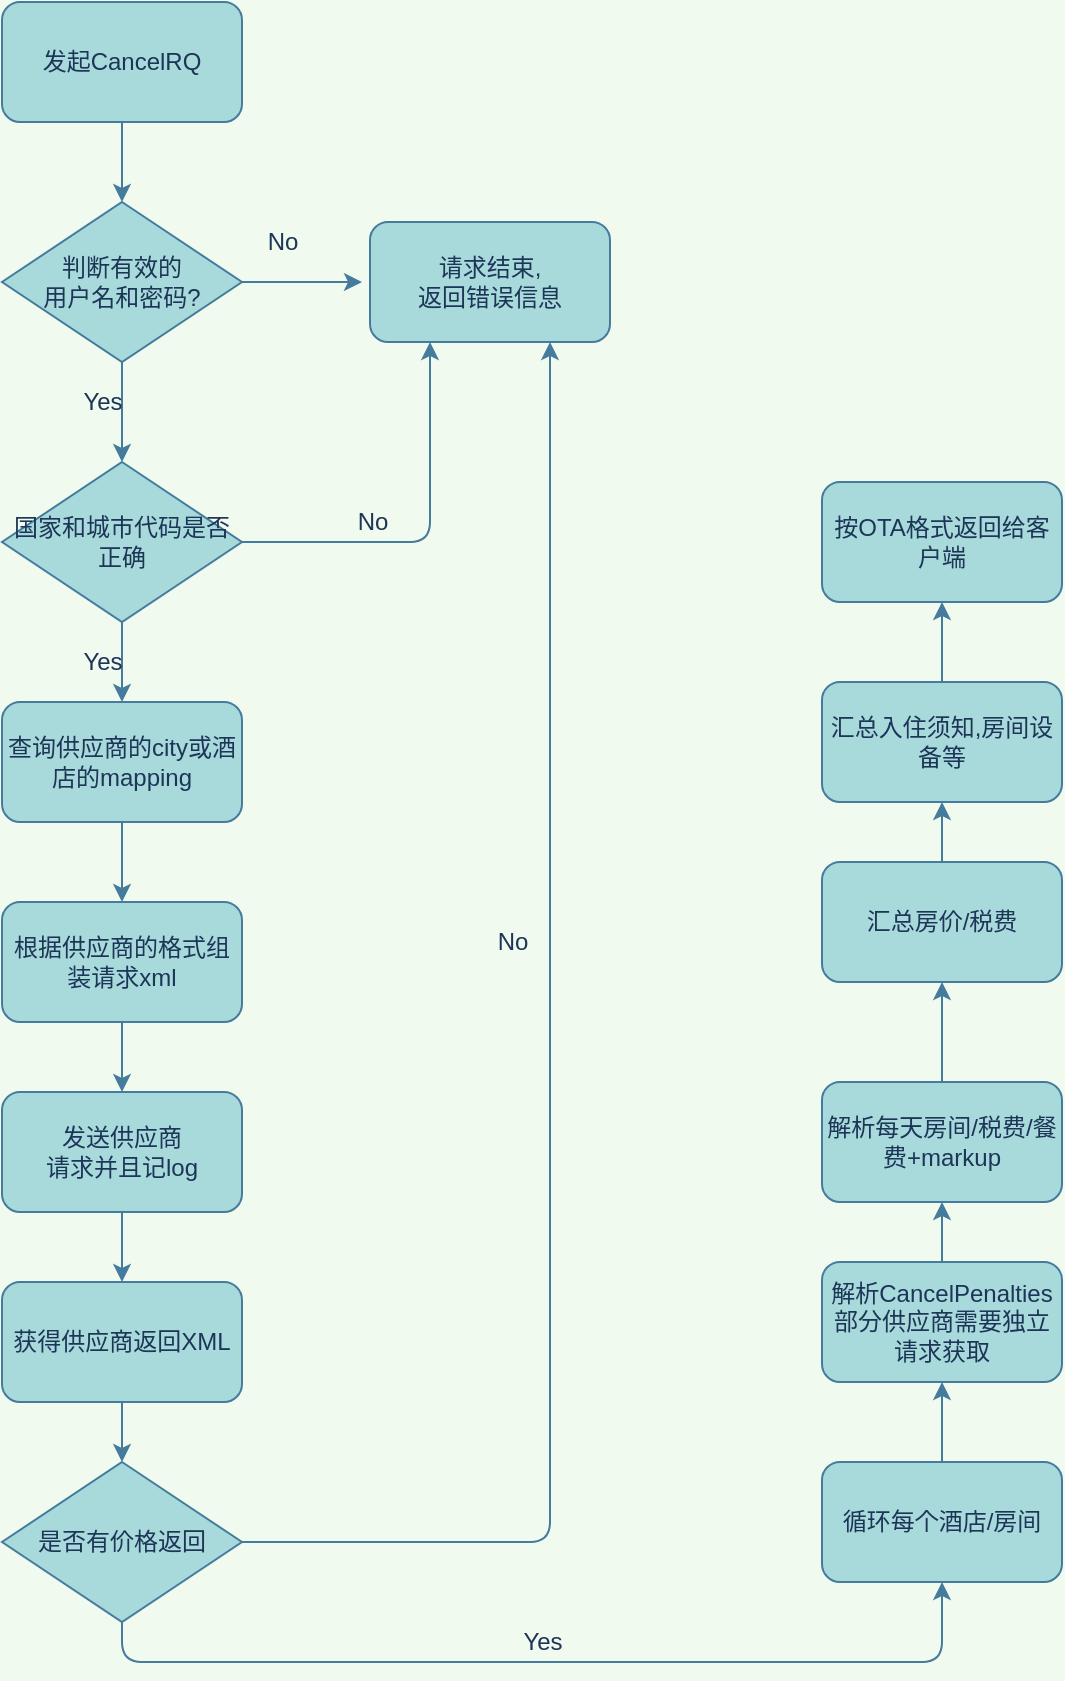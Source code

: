 <mxfile version="14.1.9" type="github">
  <diagram id="cWu59uhgyuvTrXofNNeC" name="Page-1">
    <mxGraphModel dx="920" dy="868" grid="1" gridSize="10" guides="1" tooltips="1" connect="1" arrows="1" fold="1" page="1" pageScale="1" pageWidth="827" pageHeight="1169" background="#F1FAEE" math="0" shadow="0">
      <root>
        <mxCell id="0" />
        <mxCell id="1" parent="0" />
        <mxCell id="-Mwwxeq795hldmn_Ijv5-1" style="edgeStyle=orthogonalEdgeStyle;curved=0;rounded=1;sketch=0;orthogonalLoop=1;jettySize=auto;html=1;exitX=0.5;exitY=1;exitDx=0;exitDy=0;entryX=0.5;entryY=0;entryDx=0;entryDy=0;strokeColor=#457B9D;fillColor=#A8DADC;fontColor=#1D3557;" edge="1" parent="1" source="-Mwwxeq795hldmn_Ijv5-2" target="-Mwwxeq795hldmn_Ijv5-5">
          <mxGeometry relative="1" as="geometry" />
        </mxCell>
        <mxCell id="-Mwwxeq795hldmn_Ijv5-2" value="发起CancelRQ" style="rounded=1;whiteSpace=wrap;html=1;sketch=0;strokeColor=#457B9D;fillColor=#A8DADC;fontColor=#1D3557;" vertex="1" parent="1">
          <mxGeometry x="30" y="10" width="120" height="60" as="geometry" />
        </mxCell>
        <mxCell id="-Mwwxeq795hldmn_Ijv5-3" style="edgeStyle=orthogonalEdgeStyle;curved=0;rounded=1;sketch=0;orthogonalLoop=1;jettySize=auto;html=1;exitX=0.5;exitY=1;exitDx=0;exitDy=0;entryX=0.5;entryY=0;entryDx=0;entryDy=0;strokeColor=#457B9D;fillColor=#A8DADC;fontColor=#1D3557;" edge="1" parent="1" source="-Mwwxeq795hldmn_Ijv5-5" target="-Mwwxeq795hldmn_Ijv5-9">
          <mxGeometry relative="1" as="geometry" />
        </mxCell>
        <mxCell id="-Mwwxeq795hldmn_Ijv5-4" style="edgeStyle=orthogonalEdgeStyle;curved=0;rounded=1;sketch=0;orthogonalLoop=1;jettySize=auto;html=1;exitX=1;exitY=0.5;exitDx=0;exitDy=0;strokeColor=#457B9D;fillColor=#A8DADC;fontColor=#1D3557;" edge="1" parent="1" source="-Mwwxeq795hldmn_Ijv5-5">
          <mxGeometry relative="1" as="geometry">
            <mxPoint x="210" y="150" as="targetPoint" />
          </mxGeometry>
        </mxCell>
        <mxCell id="-Mwwxeq795hldmn_Ijv5-5" value="判断有效的&lt;br&gt;用户名和密码?" style="rhombus;whiteSpace=wrap;html=1;rounded=0;sketch=0;strokeColor=#457B9D;fillColor=#A8DADC;fontColor=#1D3557;" vertex="1" parent="1">
          <mxGeometry x="30" y="110" width="120" height="80" as="geometry" />
        </mxCell>
        <mxCell id="-Mwwxeq795hldmn_Ijv5-6" value="请求结束,&lt;br&gt;返回错误信息" style="rounded=1;whiteSpace=wrap;html=1;sketch=0;strokeColor=#457B9D;fillColor=#A8DADC;fontColor=#1D3557;" vertex="1" parent="1">
          <mxGeometry x="214" y="120" width="120" height="60" as="geometry" />
        </mxCell>
        <mxCell id="-Mwwxeq795hldmn_Ijv5-7" style="edgeStyle=orthogonalEdgeStyle;curved=0;rounded=1;sketch=0;orthogonalLoop=1;jettySize=auto;html=1;exitX=0.5;exitY=1;exitDx=0;exitDy=0;entryX=0.5;entryY=0;entryDx=0;entryDy=0;strokeColor=#457B9D;fillColor=#A8DADC;fontColor=#1D3557;" edge="1" parent="1" source="-Mwwxeq795hldmn_Ijv5-9" target="-Mwwxeq795hldmn_Ijv5-11">
          <mxGeometry relative="1" as="geometry" />
        </mxCell>
        <mxCell id="-Mwwxeq795hldmn_Ijv5-8" style="edgeStyle=orthogonalEdgeStyle;curved=0;rounded=1;sketch=0;orthogonalLoop=1;jettySize=auto;html=1;exitX=1;exitY=0.5;exitDx=0;exitDy=0;entryX=0.25;entryY=1;entryDx=0;entryDy=0;strokeColor=#457B9D;fillColor=#A8DADC;fontColor=#1D3557;" edge="1" parent="1" source="-Mwwxeq795hldmn_Ijv5-9" target="-Mwwxeq795hldmn_Ijv5-6">
          <mxGeometry relative="1" as="geometry" />
        </mxCell>
        <mxCell id="-Mwwxeq795hldmn_Ijv5-9" value="国家和城市代码是否正确" style="rhombus;whiteSpace=wrap;html=1;rounded=0;sketch=0;strokeColor=#457B9D;fillColor=#A8DADC;fontColor=#1D3557;" vertex="1" parent="1">
          <mxGeometry x="30" y="240" width="120" height="80" as="geometry" />
        </mxCell>
        <mxCell id="-Mwwxeq795hldmn_Ijv5-10" style="edgeStyle=orthogonalEdgeStyle;curved=0;rounded=1;sketch=0;orthogonalLoop=1;jettySize=auto;html=1;exitX=0.5;exitY=1;exitDx=0;exitDy=0;entryX=0.5;entryY=0;entryDx=0;entryDy=0;strokeColor=#457B9D;fillColor=#A8DADC;fontColor=#1D3557;" edge="1" parent="1" source="-Mwwxeq795hldmn_Ijv5-11" target="-Mwwxeq795hldmn_Ijv5-25">
          <mxGeometry relative="1" as="geometry" />
        </mxCell>
        <mxCell id="-Mwwxeq795hldmn_Ijv5-11" value="查询供应商的city或酒店的mapping" style="rounded=1;whiteSpace=wrap;html=1;sketch=0;strokeColor=#457B9D;fillColor=#A8DADC;fontColor=#1D3557;" vertex="1" parent="1">
          <mxGeometry x="30" y="360" width="120" height="60" as="geometry" />
        </mxCell>
        <mxCell id="-Mwwxeq795hldmn_Ijv5-12" style="edgeStyle=orthogonalEdgeStyle;curved=0;rounded=1;sketch=0;orthogonalLoop=1;jettySize=auto;html=1;exitX=0.5;exitY=1;exitDx=0;exitDy=0;entryX=0.5;entryY=0;entryDx=0;entryDy=0;strokeColor=#457B9D;fillColor=#A8DADC;fontColor=#1D3557;" edge="1" parent="1" source="-Mwwxeq795hldmn_Ijv5-13" target="-Mwwxeq795hldmn_Ijv5-15">
          <mxGeometry relative="1" as="geometry" />
        </mxCell>
        <mxCell id="-Mwwxeq795hldmn_Ijv5-13" value="发送供应商&lt;br&gt;请求并且记log" style="rounded=1;whiteSpace=wrap;html=1;sketch=0;strokeColor=#457B9D;fillColor=#A8DADC;fontColor=#1D3557;" vertex="1" parent="1">
          <mxGeometry x="30" y="555" width="120" height="60" as="geometry" />
        </mxCell>
        <mxCell id="-Mwwxeq795hldmn_Ijv5-14" style="edgeStyle=orthogonalEdgeStyle;curved=0;rounded=1;sketch=0;orthogonalLoop=1;jettySize=auto;html=1;exitX=0.5;exitY=1;exitDx=0;exitDy=0;strokeColor=#457B9D;fillColor=#A8DADC;fontColor=#1D3557;" edge="1" parent="1" source="-Mwwxeq795hldmn_Ijv5-15" target="-Mwwxeq795hldmn_Ijv5-18">
          <mxGeometry relative="1" as="geometry" />
        </mxCell>
        <mxCell id="-Mwwxeq795hldmn_Ijv5-15" value="获得供应商返回XML" style="rounded=1;whiteSpace=wrap;html=1;sketch=0;strokeColor=#457B9D;fillColor=#A8DADC;fontColor=#1D3557;" vertex="1" parent="1">
          <mxGeometry x="30" y="650" width="120" height="60" as="geometry" />
        </mxCell>
        <mxCell id="-Mwwxeq795hldmn_Ijv5-17" style="edgeStyle=orthogonalEdgeStyle;curved=0;rounded=1;sketch=0;orthogonalLoop=1;jettySize=auto;html=1;exitX=1;exitY=0.5;exitDx=0;exitDy=0;entryX=0.75;entryY=1;entryDx=0;entryDy=0;strokeColor=#457B9D;fillColor=#A8DADC;fontColor=#1D3557;" edge="1" parent="1" source="-Mwwxeq795hldmn_Ijv5-18" target="-Mwwxeq795hldmn_Ijv5-6">
          <mxGeometry relative="1" as="geometry" />
        </mxCell>
        <mxCell id="-Mwwxeq795hldmn_Ijv5-33" style="edgeStyle=orthogonalEdgeStyle;curved=0;rounded=1;sketch=0;orthogonalLoop=1;jettySize=auto;html=1;exitX=0.5;exitY=1;exitDx=0;exitDy=0;entryX=0.5;entryY=1;entryDx=0;entryDy=0;strokeColor=#457B9D;fillColor=#A8DADC;fontColor=#1D3557;" edge="1" parent="1" source="-Mwwxeq795hldmn_Ijv5-18" target="-Mwwxeq795hldmn_Ijv5-28">
          <mxGeometry relative="1" as="geometry" />
        </mxCell>
        <mxCell id="-Mwwxeq795hldmn_Ijv5-18" value="是否有价格返回" style="rhombus;whiteSpace=wrap;html=1;rounded=0;sketch=0;strokeColor=#457B9D;fillColor=#A8DADC;fontColor=#1D3557;" vertex="1" parent="1">
          <mxGeometry x="30" y="740" width="120" height="80" as="geometry" />
        </mxCell>
        <mxCell id="-Mwwxeq795hldmn_Ijv5-19" value="按OTA格式返回给客户端" style="rounded=1;whiteSpace=wrap;html=1;sketch=0;strokeColor=#457B9D;fillColor=#A8DADC;fontColor=#1D3557;" vertex="1" parent="1">
          <mxGeometry x="440" y="250" width="120" height="60" as="geometry" />
        </mxCell>
        <mxCell id="-Mwwxeq795hldmn_Ijv5-20" value="Yes" style="text;html=1;align=center;verticalAlign=middle;resizable=0;points=[];autosize=1;fontColor=#1D3557;" vertex="1" parent="1">
          <mxGeometry x="60" y="200" width="40" height="20" as="geometry" />
        </mxCell>
        <mxCell id="-Mwwxeq795hldmn_Ijv5-21" value="No" style="text;html=1;align=center;verticalAlign=middle;resizable=0;points=[];autosize=1;fontColor=#1D3557;" vertex="1" parent="1">
          <mxGeometry x="155" y="120" width="30" height="20" as="geometry" />
        </mxCell>
        <mxCell id="-Mwwxeq795hldmn_Ijv5-22" value="No" style="text;html=1;align=center;verticalAlign=middle;resizable=0;points=[];autosize=1;fontColor=#1D3557;" vertex="1" parent="1">
          <mxGeometry x="200" y="260" width="30" height="20" as="geometry" />
        </mxCell>
        <mxCell id="-Mwwxeq795hldmn_Ijv5-23" value="Yes" style="text;html=1;align=center;verticalAlign=middle;resizable=0;points=[];autosize=1;fontColor=#1D3557;" vertex="1" parent="1">
          <mxGeometry x="60" y="330" width="40" height="20" as="geometry" />
        </mxCell>
        <mxCell id="-Mwwxeq795hldmn_Ijv5-26" style="edgeStyle=orthogonalEdgeStyle;curved=0;rounded=1;sketch=0;orthogonalLoop=1;jettySize=auto;html=1;exitX=0.5;exitY=1;exitDx=0;exitDy=0;entryX=0.5;entryY=0;entryDx=0;entryDy=0;strokeColor=#457B9D;fillColor=#A8DADC;fontColor=#1D3557;" edge="1" parent="1" source="-Mwwxeq795hldmn_Ijv5-25" target="-Mwwxeq795hldmn_Ijv5-13">
          <mxGeometry relative="1" as="geometry" />
        </mxCell>
        <mxCell id="-Mwwxeq795hldmn_Ijv5-25" value="根据供应商的格式组装请求xml" style="rounded=1;whiteSpace=wrap;html=1;sketch=0;strokeColor=#457B9D;fillColor=#A8DADC;fontColor=#1D3557;" vertex="1" parent="1">
          <mxGeometry x="30" y="460" width="120" height="60" as="geometry" />
        </mxCell>
        <mxCell id="-Mwwxeq795hldmn_Ijv5-27" value="No" style="text;html=1;align=center;verticalAlign=middle;resizable=0;points=[];autosize=1;fontColor=#1D3557;" vertex="1" parent="1">
          <mxGeometry x="270" y="470" width="30" height="20" as="geometry" />
        </mxCell>
        <mxCell id="-Mwwxeq795hldmn_Ijv5-35" style="edgeStyle=orthogonalEdgeStyle;curved=0;rounded=1;sketch=0;orthogonalLoop=1;jettySize=auto;html=1;exitX=0.5;exitY=0;exitDx=0;exitDy=0;entryX=0.5;entryY=1;entryDx=0;entryDy=0;strokeColor=#457B9D;fillColor=#A8DADC;fontColor=#1D3557;" edge="1" parent="1" source="-Mwwxeq795hldmn_Ijv5-28" target="-Mwwxeq795hldmn_Ijv5-29">
          <mxGeometry relative="1" as="geometry" />
        </mxCell>
        <mxCell id="-Mwwxeq795hldmn_Ijv5-28" value="循环每个酒店/房间" style="rounded=1;whiteSpace=wrap;html=1;sketch=0;strokeColor=#457B9D;fillColor=#A8DADC;fontColor=#1D3557;" vertex="1" parent="1">
          <mxGeometry x="440" y="740" width="120" height="60" as="geometry" />
        </mxCell>
        <mxCell id="-Mwwxeq795hldmn_Ijv5-36" style="edgeStyle=orthogonalEdgeStyle;curved=0;rounded=1;sketch=0;orthogonalLoop=1;jettySize=auto;html=1;exitX=0.5;exitY=0;exitDx=0;exitDy=0;entryX=0.5;entryY=1;entryDx=0;entryDy=0;strokeColor=#457B9D;fillColor=#A8DADC;fontColor=#1D3557;" edge="1" parent="1" source="-Mwwxeq795hldmn_Ijv5-29" target="-Mwwxeq795hldmn_Ijv5-30">
          <mxGeometry relative="1" as="geometry" />
        </mxCell>
        <mxCell id="-Mwwxeq795hldmn_Ijv5-29" value="解析CancelPenalties&lt;br&gt;部分供应商需要独立请求获取" style="rounded=1;whiteSpace=wrap;html=1;sketch=0;strokeColor=#457B9D;fillColor=#A8DADC;fontColor=#1D3557;" vertex="1" parent="1">
          <mxGeometry x="440" y="640" width="120" height="60" as="geometry" />
        </mxCell>
        <mxCell id="-Mwwxeq795hldmn_Ijv5-37" style="edgeStyle=orthogonalEdgeStyle;curved=0;rounded=1;sketch=0;orthogonalLoop=1;jettySize=auto;html=1;exitX=0.5;exitY=0;exitDx=0;exitDy=0;entryX=0.5;entryY=1;entryDx=0;entryDy=0;strokeColor=#457B9D;fillColor=#A8DADC;fontColor=#1D3557;" edge="1" parent="1" source="-Mwwxeq795hldmn_Ijv5-30" target="-Mwwxeq795hldmn_Ijv5-31">
          <mxGeometry relative="1" as="geometry" />
        </mxCell>
        <mxCell id="-Mwwxeq795hldmn_Ijv5-30" value="解析每天房间/税费/餐费+markup" style="rounded=1;whiteSpace=wrap;html=1;sketch=0;strokeColor=#457B9D;fillColor=#A8DADC;fontColor=#1D3557;" vertex="1" parent="1">
          <mxGeometry x="440" y="550" width="120" height="60" as="geometry" />
        </mxCell>
        <mxCell id="-Mwwxeq795hldmn_Ijv5-38" style="edgeStyle=orthogonalEdgeStyle;curved=0;rounded=1;sketch=0;orthogonalLoop=1;jettySize=auto;html=1;exitX=0.5;exitY=0;exitDx=0;exitDy=0;entryX=0.5;entryY=1;entryDx=0;entryDy=0;strokeColor=#457B9D;fillColor=#A8DADC;fontColor=#1D3557;" edge="1" parent="1" source="-Mwwxeq795hldmn_Ijv5-31" target="-Mwwxeq795hldmn_Ijv5-32">
          <mxGeometry relative="1" as="geometry" />
        </mxCell>
        <mxCell id="-Mwwxeq795hldmn_Ijv5-31" value="汇总房价/税费" style="rounded=1;whiteSpace=wrap;html=1;sketch=0;strokeColor=#457B9D;fillColor=#A8DADC;fontColor=#1D3557;" vertex="1" parent="1">
          <mxGeometry x="440" y="440" width="120" height="60" as="geometry" />
        </mxCell>
        <mxCell id="-Mwwxeq795hldmn_Ijv5-39" style="edgeStyle=orthogonalEdgeStyle;curved=0;rounded=1;sketch=0;orthogonalLoop=1;jettySize=auto;html=1;exitX=0.5;exitY=0;exitDx=0;exitDy=0;entryX=0.5;entryY=1;entryDx=0;entryDy=0;strokeColor=#457B9D;fillColor=#A8DADC;fontColor=#1D3557;" edge="1" parent="1" source="-Mwwxeq795hldmn_Ijv5-32" target="-Mwwxeq795hldmn_Ijv5-19">
          <mxGeometry relative="1" as="geometry" />
        </mxCell>
        <mxCell id="-Mwwxeq795hldmn_Ijv5-32" value="汇总入住须知,房间设备等" style="rounded=1;whiteSpace=wrap;html=1;sketch=0;strokeColor=#457B9D;fillColor=#A8DADC;fontColor=#1D3557;" vertex="1" parent="1">
          <mxGeometry x="440" y="350" width="120" height="60" as="geometry" />
        </mxCell>
        <mxCell id="-Mwwxeq795hldmn_Ijv5-34" value="Yes" style="text;html=1;align=center;verticalAlign=middle;resizable=0;points=[];autosize=1;fontColor=#1D3557;" vertex="1" parent="1">
          <mxGeometry x="280" y="820" width="40" height="20" as="geometry" />
        </mxCell>
      </root>
    </mxGraphModel>
  </diagram>
</mxfile>
